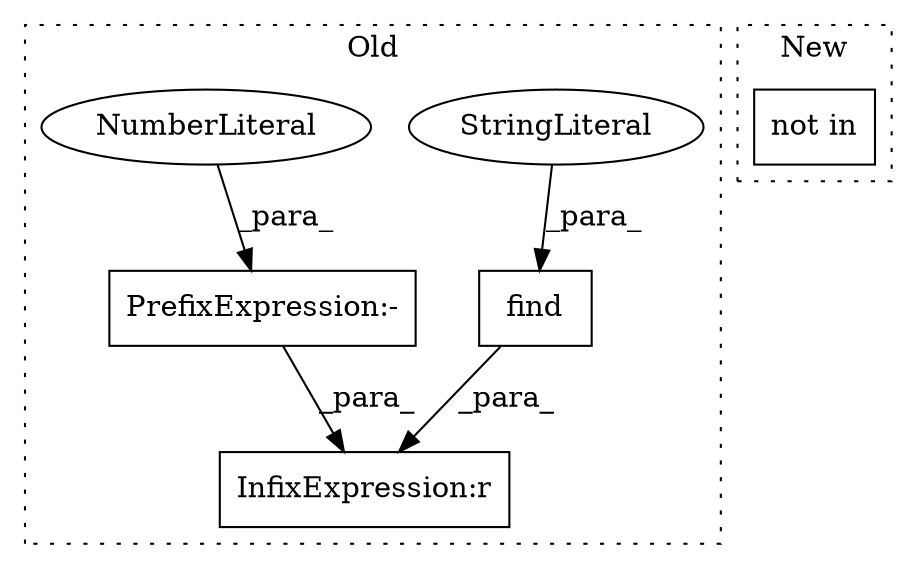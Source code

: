 digraph G {
subgraph cluster0 {
1 [label="find" a="32" s="6815,6823" l="5,1" shape="box"];
3 [label="StringLiteral" a="45" s="6820" l="3" shape="ellipse"];
4 [label="InfixExpression:r" a="27" s="6824" l="4" shape="box"];
5 [label="PrefixExpression:-" a="38" s="6828" l="1" shape="box"];
6 [label="NumberLiteral" a="34" s="6829" l="1" shape="ellipse"];
label = "Old";
style="dotted";
}
subgraph cluster1 {
2 [label="not in" a="108" s="6811" l="20" shape="box"];
label = "New";
style="dotted";
}
1 -> 4 [label="_para_"];
3 -> 1 [label="_para_"];
5 -> 4 [label="_para_"];
6 -> 5 [label="_para_"];
}